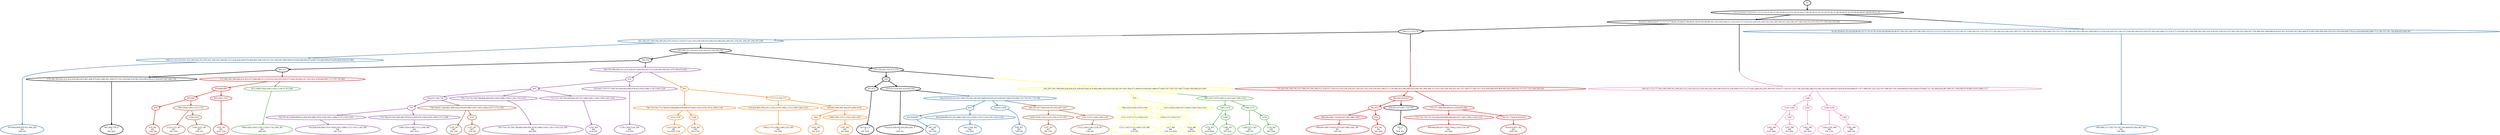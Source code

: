 digraph T {
	{
		rank=same
		117 [penwidth=3,colorscheme=set19,color=0,label="750_P\nP\n76% 0%"]
		113 [penwidth=3,colorscheme=set19,color=0,label="687;696;708_P\nP\n0% 46%"]
		109 [penwidth=3,colorscheme=set19,color=0,label="397;412_P\nP\n0% 54%"]
		107 [penwidth=3,colorscheme=set19,color=0,label="416;425;438;445;454;462;481_P\nP\n24% 0%"]
		104 [penwidth=3,colorscheme=set19,color=1,label="869;944;963;977;1041;1062;1126;1154_M1\nM1\n0% 38%"]
		102 [penwidth=3,colorscheme=set19,color=1,label="819;835;853_M1\nM1\n29% 0%"]
		99 [penwidth=3,colorscheme=set19,color=1,label="660;681;699;724;822;872;947;980;1002_M1\nM1\n16% 0%"]
		97 [penwidth=3,colorscheme=set19,color=1,label="670_M1\nM1\n0% 50%"]
		93 [penwidth=3,colorscheme=set19,color=1,label="979_M1\nM1\n14% 0%"]
		91 [penwidth=3,colorscheme=set19,color=1,label="1021_M1\nM1\n41% 12%"]
		88 [penwidth=3,colorscheme=set19,color=2,label="897_M2\nM2\n0% 23%"]
		86 [penwidth=3,colorscheme=set19,color=2,label="1243;1244_M2\nM2\n0% 30%"]
		84 [penwidth=3,colorscheme=set19,color=2,label="938_M2\nM2\n74% 0%"]
		82 [penwidth=3,colorscheme=set19,color=2,label="876;894;909;936;951;984_M2\nM2\n26% 0%"]
		81 [penwidth=3,colorscheme=set19,color=2,label="682;689;713;728;755;781;794;809;855;892;967_M2\nM2\n0% 46%"]
		80 [penwidth=3,colorscheme=set19,color=3,label="1000;1020;1043;1103;1156;1179;1260_M3\nM3\n39% 0%"]
		78 [penwidth=3,colorscheme=set19,color=3,label="1274_M3\nM3\n43% 46%"]
		76 [penwidth=3,colorscheme=set19,color=3,label="1280_M3\nM3\n0% 22%"]
		74 [penwidth=3,colorscheme=set19,color=3,label="1268;1273_M3\nM3\n18% 0%"]
		72 [penwidth=3,colorscheme=set19,color=3,label="1278_M3\nM3\n0% 32%"]
		66 [penwidth=3,colorscheme=set19,color=4,label="914;928;956;988;1010;1028;1051;1066;1132;1161;1183_M4\nM4\n0% 31%"]
		64 [penwidth=3,colorscheme=set19,color=4,label="1008;1050;1090;1131;1206_M4\nM4\n18% 21%"]
		62 [penwidth=3,colorscheme=set19,color=4,label="705;716;732;760;798;864;900;958;1029;1089;1108;1129;1159;1225_M4\nM4\n0% 48%"]
		60 [penwidth=3,colorscheme=set19,color=4,label="1254_M4\nM4\n61% 0%"]
		58 [penwidth=3,colorscheme=set19,color=4,label="1130;1204;1226_M4\nM4\n21% 0%"]
		54 [penwidth=3,colorscheme=set19,color=5,label="1233;1250_M5\nM5\n1e+02% 21%"]
		52 [penwidth=3,colorscheme=set19,color=5,label="1249_M5\nM5\n0% 17%"]
		49 [penwidth=3,colorscheme=set19,color=5,label="1092;1135;1208;1246;1255_M5\nM5\n0% 20%"]
		46 [penwidth=3,colorscheme=set19,color=5,label="1052_M5\nM5\n0% 21%"]
		44 [penwidth=3,colorscheme=set19,color=5,label="1207_M5\nM5\n0% 20%"]
		40 [penwidth=3,colorscheme=set19,color=6,label="1121;1147;1172;1194;1218_M6\nM6\n27% 0%"]
		38 [penwidth=3,colorscheme=set19,color=6,label="1217_M6\nM6\n37% 1e+02%"]
		36 [penwidth=3,colorscheme=set19,color=6,label="1216_M6\nM6\n36% 0%"]
		35 [penwidth=3,colorscheme=set19,color=7,label="1195_M7\nM7\n0% 12%"]
		33 [penwidth=3,colorscheme=set19,color=7,label="1237_M7\nM7\n71% 0%"]
		32 [penwidth=3,colorscheme=set19,color=7,label="1125;1153_M7\nM7\n0% 74%"]
		30 [penwidth=3,colorscheme=set19,color=7,label="1199;1221_M7\nM7\n14% 0%"]
		28 [penwidth=3,colorscheme=set19,color=7,label="1197_M7\nM7\n0% 13%"]
		26 [penwidth=3,colorscheme=set19,color=7,label="1122;1149;1196;1238_M7\nM7\n15% 0%"]
		23 [penwidth=3,colorscheme=set19,color=8,label="1265_M8\nM8\n42% 28%"]
		21 [penwidth=3,colorscheme=set19,color=8,label="1287_M8\nM8\n0% 26%"]
		19 [penwidth=3,colorscheme=set19,color=8,label="1283_M8\nM8\n0% 34%"]
		17 [penwidth=3,colorscheme=set19,color=8,label="1240;1259_M8\nM8\n0% 12%"]
		15 [penwidth=3,colorscheme=set19,color=8,label="1282_M8\nM8\n58% 0%"]
	}
	122 [penwidth=3,colorscheme=set19,color=0,label="GL"]
	121 [penwidth=3,colorscheme=set19,color=0,label="0;1;2;3;4;5;6;7;8;9;10;11;12;13;14;15;16;17;18;19;20;21;22;23;24;25;26;27;28;29;30;31;32;33;34;35;36;37;38;39;40;41;42;43;44;45;46;47;48;49;50;51;52"]
	120 [penwidth=3,colorscheme=set19,color=0,label="53;55;57;58;62;64;67;71;73;75;77;80;81;83;84;87;89;90;91;92;93;95;98;99;101;103;105;106;111;114;116;117;119;122;124;125;129;132;134;136;138;141;142;146;147;148;150;152;153;155;157;159;162;163;165"]
	119 [penwidth=3,colorscheme=set19,color=0,label="169;171;173;176"]
	118 [penwidth=3,colorscheme=set19,color=1,label="586;587;619;627"]
	116 [penwidth=3,colorscheme=set19,color=0,label="349;354"]
	115 [penwidth=3,colorscheme=set19,color=0,label="364;371"]
	114 [penwidth=3,colorscheme=set19,color=0,label="379;384;395;403;410;430;436;443;452;461;468;479;491;496;501;509;527;532;539;544;554;582;592;600;636;637;658;667;687;696;708"]
	112 [penwidth=3,colorscheme=set19,color=0,label="353;356;363;370;373;374"]
	111 [penwidth=3,colorscheme=set19,color=0,label="390"]
	110 [penwidth=3,colorscheme=set19,color=0,label="397;412"]
	108 [penwidth=3,colorscheme=set19,color=0,label="416;425;438;445;454;462;481"]
	106 [penwidth=3,colorscheme=set19,color=1,label="572;577;588;596;605;611;650;659;668"]
	105 [penwidth=3,colorscheme=set19,color=1,label="710;722;739;752;763;820;836;869;944;963;977;1041;1062;1126;1154"]
	103 [penwidth=3,colorscheme=set19,color=1,label="738;751;778;819;835;853"]
	101 [penwidth=3,colorscheme=set19,color=1,label="642;651"]
	100 [penwidth=3,colorscheme=set19,color=1,label="660;681;699;724;822;872;947;980;1002"]
	98 [penwidth=3,colorscheme=set19,color=1,label="670"]
	96 [penwidth=3,colorscheme=set19,color=1,label="854;888;889"]
	95 [penwidth=3,colorscheme=set19,color=1,label="918;946"]
	94 [penwidth=3,colorscheme=set19,color=1,label="979"]
	92 [penwidth=3,colorscheme=set19,color=1,label="945;1001;1021"]
	90 [penwidth=3,colorscheme=set19,color=2,label="810"]
	89 [penwidth=3,colorscheme=set19,color=2,label="825;859;897"]
	87 [penwidth=3,colorscheme=set19,color=2,label="842;858;896;922;953;968;1005;1023;1085;1105;1128;1181;1243;1244"]
	85 [penwidth=3,colorscheme=set19,color=2,label="824;911;938"]
	83 [penwidth=3,colorscheme=set19,color=2,label="309;311;315;319;321;335;340;342;351;359;361;368;382;389;401;413;434;442;449;476;489;495;506;520;537;551;562;567;580;598;614;628;646;662;674;690;703;840;856;876;894;909;936;951;984"]
	79 [penwidth=3,colorscheme=set19,color=3,label="1262;1274"]
	77 [penwidth=3,colorscheme=set19,color=3,label="1280"]
	75 [penwidth=3,colorscheme=set19,color=3,label="1268;1273"]
	73 [penwidth=3,colorscheme=set19,color=3,label="1278"]
	71 [penwidth=3,colorscheme=set19,color=4,label="635"]
	70 [penwidth=3,colorscheme=set19,color=4,label="647"]
	69 [penwidth=3,colorscheme=set19,color=4,label="654;675;704;730"]
	68 [penwidth=3,colorscheme=set19,color=4,label="743"]
	67 [penwidth=3,colorscheme=set19,color=4,label="759;797;813;846;899;914;928;956;988;1010;1028;1051;1066;1132;1161;1183"]
	65 [penwidth=3,colorscheme=set19,color=4,label="770;784;812;827;845;862;879;913;926;970;1008;1050;1090;1131;1206"]
	63 [penwidth=3,colorscheme=set19,color=4,label="705;716;732;760;798;864;900;958;1029;1089;1108;1129;1159;1225"]
	61 [penwidth=3,colorscheme=set19,color=4,label="715;731;744;785;828;863;957;971;989;1087;1106;1160;1245;1254"]
	59 [penwidth=3,colorscheme=set19,color=4,label="653;683;729;757;768;783;826;843;860;878;923;954;1006;1130;1204;1226"]
	57 [penwidth=3,colorscheme=set19,color=5,label="691"]
	56 [penwidth=3,colorscheme=set19,color=5,label="706;718;761;772;786;815;848;866;930;960;974;993;1014;1035;1074;1095;1140"]
	55 [penwidth=3,colorscheme=set19,color=5,label="1233;1250"]
	53 [penwidth=3,colorscheme=set19,color=5,label="1249"]
	51 [penwidth=3,colorscheme=set19,color=5,label="717;733;745;771"]
	50 [penwidth=3,colorscheme=set19,color=5,label="814;830;881;959;1011;1053;1070;1092;1135;1208;1246;1255"]
	48 [penwidth=3,colorscheme=set19,color=5,label="829;847;865;901;942;972;990;1030"]
	47 [penwidth=3,colorscheme=set19,color=5,label="1052"]
	45 [penwidth=3,colorscheme=set19,color=5,label="1069;1091;1111;1163;1185;1207"]
	43 [penwidth=3,colorscheme=set19,color=6,label="975"]
	42 [penwidth=3,colorscheme=set19,color=6,label="996;1016;1059;1078;1100"]
	41 [penwidth=3,colorscheme=set19,color=6,label="1121;1147;1172;1194;1218"]
	39 [penwidth=3,colorscheme=set19,color=6,label="1146;1171;1193;1217"]
	37 [penwidth=3,colorscheme=set19,color=6,label="1015;1038;1058;1077;1099;1169;1192;1216"]
	34 [penwidth=3,colorscheme=set19,color=7,label="1237"]
	31 [penwidth=3,colorscheme=set19,color=7,label="1199;1221"]
	29 [penwidth=3,colorscheme=set19,color=7,label="1039;1079;1102;1123;1150;1174;1197"]
	27 [penwidth=3,colorscheme=set19,color=7,label="1101;1122;1149;1196;1238"]
	25 [penwidth=3,colorscheme=set19,color=8,label="1200"]
	24 [penwidth=3,colorscheme=set19,color=8,label="1241;1265"]
	22 [penwidth=3,colorscheme=set19,color=8,label="1287"]
	20 [penwidth=3,colorscheme=set19,color=8,label="1283"]
	18 [penwidth=3,colorscheme=set19,color=8,label="1240;1259"]
	16 [penwidth=3,colorscheme=set19,color=8,label="1282"]
	14 [penwidth=3,colorscheme=set19,color=3,label="995;1057;1075;1097;1119;1144;1190;1214"]
	13 [penwidth=3,colorscheme=set19,color=7,label="758;769;811;844;861;898;924;939;955;985;1007;1025;1048;1107;1173;1195"]
	12 [penwidth=3,colorscheme=set19,color=7,label="841;857;877;895;910;937;952;997;1017"]
	11 [penwidth=3,colorscheme=set19,color=0,label="303;306;312;316;322;326;330;333;338;343;346"]
	10 [penwidth=3,colorscheme=set19,color=3,label="871;1000;1020;1043;1103;1156;1179;1260"]
	9 [penwidth=3,colorscheme=set19,color=7,label="964;1044;1063;1125;1153"]
	8 [penwidth=3,colorscheme=set19,color=0,label="634;643;671;697;736;750"]
	7 [penwidth=3,colorscheme=set19,color=8,label="166;167;172;177;183;186;188;191;200;205;215;218;220;222;226;240;242;246;248;250;253;258;268;270;273;275;282;288;292;295;300;307;310;317;320;327;331;336;339;344;348;352;362;393;402;409;423;429;450;459;466;471;477;484;507;521;552;557;568;581;591;599;606;655;663;664;679;688;721;791;804;834;867;885;917;943;962;976;999;1019;1080;1177"]
	6 [penwidth=3,colorscheme=set19,color=6,label="381;387;391;398;406;420;426;431;439;455;463;474;482;486;524;529;534;542;547;561;564;571;604;610;626;641;666;677;695;707;720;735;748;775;801;850;884;931;961"]
	5 [penwidth=3,colorscheme=set19,color=2,label="502;516;523;533;541;546;570;585;595;603;609;618;625;633;640;657;665;676;694;719;734;747;774;796"]
	4 [penwidth=3,colorscheme=set19,color=1,label="375;380;385;396;404;414;453;473;480;485;511;514;522;545;555;559;575;584;593;601;617;623;631;639;648;685;723;765;792;806"]
	3 [penwidth=3,colorscheme=set19,color=4,label="360;376;386;405;411;415;424;437;444;492;497;515;528;540;560;563;576;590;615;629"]
	2 [penwidth=3,colorscheme=set19,color=2,label="54;56;59;60;61;63;65;66;68;69;70;72;74;76;78;79;82;85;86;88;94;96;97;100;102;104;107;108;109;110;112;113;115;118;120;121;123;126;127;128;130;131;133;135;137;139;140;143;144;145;149;151;154;156;158;160;161;164;168;170;174;175;178;180;192;193;196;201;206;209;213;216;219;225;231;234;237;239;245;249;252;256;257;263;265;269;272;274;277;279;285;291;294;299;302;305;314;318;325;329;332;337;345;350;355;358;367;378;388;392;399;408;418;421;427;433;447;457;465;469;475;487;494;499;504;518;525;530;549;566;578;612;620;644;682;689;713;728;755;781;794;809;855;892;967"]
	1 [penwidth=3,colorscheme=set19,color=2,label="181;184;187;189;194;199;202;207;210;211;214;217;221;223;228;229;233;244;255;260;262;264;267;278;281;284;287;290;297;298"]
	0 [penwidth=3,colorscheme=set19,color=1,label="179;182;185;190;195;197;198;203;204;208;212;224;227;230;232;235;236;238;241;243;247;251;254;259;261;266;271;276;280;283;286;289;293;296;301;304;308;313;323;324;328;334;341;347;357;365;377;407;417;432;440;446;456;464;483;493;498;503;512;517;535;548;556;565"]
	122 -> 121 [penwidth=3,colorscheme=set19,color=0]
	121 -> 120 [penwidth=3,colorscheme=set19,color=0]
	121 -> 2 [penwidth=3,colorscheme=set19,color="0;0.5:2"]
	120 -> 119 [penwidth=3,colorscheme=set19,color=0]
	120 -> 7 [penwidth=3,colorscheme=set19,color="0;0.5:8"]
	119 -> 1 [penwidth=3,colorscheme=set19,color="0;0.5:2"]
	119 -> 0 [penwidth=3,colorscheme=set19,color="0;0.5:1"]
	118 -> 101 [penwidth=3,colorscheme=set19,color=1]
	118 -> 8 [penwidth=3,colorscheme=set19,color="1;0.5:0"]
	116 -> 115 [penwidth=3,colorscheme=set19,color=0]
	116 -> 3 [penwidth=3,colorscheme=set19,color="0;0.5:4"]
	115 -> 114 [penwidth=3,colorscheme=set19,color=0]
	115 -> 4 [penwidth=3,colorscheme=set19,color="0;0.5:1"]
	114 -> 113 [penwidth=3,colorscheme=set19,color=0]
	112 -> 111 [penwidth=3,colorscheme=set19,color=0]
	112 -> 6 [penwidth=3,colorscheme=set19,color="0;0.5:6"]
	111 -> 110 [penwidth=3,colorscheme=set19,color=0]
	111 -> 108 [penwidth=3,colorscheme=set19,color=0]
	110 -> 109 [penwidth=3,colorscheme=set19,color=0]
	108 -> 107 [penwidth=3,colorscheme=set19,color=0]
	108 -> 5 [penwidth=3,colorscheme=set19,color="0;0.5:2"]
	106 -> 103 [penwidth=3,colorscheme=set19,color=1]
	106 -> 105 [penwidth=3,colorscheme=set19,color=1]
	105 -> 104 [penwidth=3,colorscheme=set19,color=1]
	103 -> 102 [penwidth=3,colorscheme=set19,color=1]
	101 -> 100 [penwidth=3,colorscheme=set19,color=1]
	101 -> 98 [penwidth=3,colorscheme=set19,color=1]
	100 -> 99 [penwidth=3,colorscheme=set19,color=1]
	98 -> 97 [penwidth=3,colorscheme=set19,color=1]
	96 -> 92 [penwidth=3,colorscheme=set19,color=1]
	96 -> 95 [penwidth=3,colorscheme=set19,color=1]
	95 -> 94 [penwidth=3,colorscheme=set19,color=1]
	95 -> 9 [penwidth=3,colorscheme=set19,color="1;0.5:7"]
	94 -> 93 [penwidth=3,colorscheme=set19,color=1]
	92 -> 91 [penwidth=3,colorscheme=set19,color=1]
	90 -> 87 [penwidth=3,colorscheme=set19,color=2]
	90 -> 89 [penwidth=3,colorscheme=set19,color=2]
	89 -> 88 [penwidth=3,colorscheme=set19,color=2]
	87 -> 86 [penwidth=3,colorscheme=set19,color=2]
	85 -> 84 [penwidth=3,colorscheme=set19,color=2]
	83 -> 82 [penwidth=3,colorscheme=set19,color=2]
	79 -> 78 [penwidth=3,colorscheme=set19,color=3]
	79 -> 77 [penwidth=3,colorscheme=set19,color=3]
	77 -> 76 [penwidth=3,colorscheme=set19,color=3]
	75 -> 74 [penwidth=3,colorscheme=set19,color=3]
	75 -> 73 [penwidth=3,colorscheme=set19,color=3]
	73 -> 72 [penwidth=3,colorscheme=set19,color=3]
	71 -> 70 [penwidth=3,colorscheme=set19,color=4]
	71 -> 59 [penwidth=3,colorscheme=set19,color=4]
	70 -> 63 [penwidth=3,colorscheme=set19,color=4]
	70 -> 61 [penwidth=3,colorscheme=set19,color=4]
	70 -> 69 [penwidth=3,colorscheme=set19,color=4]
	69 -> 68 [penwidth=3,colorscheme=set19,color=4]
	69 -> 13 [penwidth=3,colorscheme=set19,color="4;0.5:7"]
	68 -> 65 [penwidth=3,colorscheme=set19,color=4]
	68 -> 67 [penwidth=3,colorscheme=set19,color=4]
	67 -> 66 [penwidth=3,colorscheme=set19,color=4]
	65 -> 64 [penwidth=3,colorscheme=set19,color=4]
	63 -> 62 [penwidth=3,colorscheme=set19,color=4]
	61 -> 60 [penwidth=3,colorscheme=set19,color=4]
	59 -> 58 [penwidth=3,colorscheme=set19,color=4]
	57 -> 51 [penwidth=3,colorscheme=set19,color=5]
	57 -> 56 [penwidth=3,colorscheme=set19,color=5]
	56 -> 55 [penwidth=3,colorscheme=set19,color=5]
	56 -> 53 [penwidth=3,colorscheme=set19,color=5]
	55 -> 54 [penwidth=3,colorscheme=set19,color=5]
	53 -> 52 [penwidth=3,colorscheme=set19,color=5]
	51 -> 48 [penwidth=3,colorscheme=set19,color=5]
	51 -> 50 [penwidth=3,colorscheme=set19,color=5]
	50 -> 49 [penwidth=3,colorscheme=set19,color=5]
	48 -> 47 [penwidth=3,colorscheme=set19,color=5]
	48 -> 45 [penwidth=3,colorscheme=set19,color=5]
	47 -> 46 [penwidth=3,colorscheme=set19,color=5]
	45 -> 44 [penwidth=3,colorscheme=set19,color=5]
	43 -> 37 [penwidth=3,colorscheme=set19,color=6]
	43 -> 42 [penwidth=3,colorscheme=set19,color=6]
	42 -> 41 [penwidth=3,colorscheme=set19,color=6]
	42 -> 39 [penwidth=3,colorscheme=set19,color=6]
	41 -> 40 [penwidth=3,colorscheme=set19,color=6]
	39 -> 38 [penwidth=3,colorscheme=set19,color=6]
	37 -> 36 [penwidth=3,colorscheme=set19,color=6]
	34 -> 33 [penwidth=3,colorscheme=set19,color=7]
	31 -> 30 [penwidth=3,colorscheme=set19,color=7]
	29 -> 28 [penwidth=3,colorscheme=set19,color=7]
	27 -> 26 [penwidth=3,colorscheme=set19,color=7]
	25 -> 20 [penwidth=3,colorscheme=set19,color=8]
	25 -> 24 [penwidth=3,colorscheme=set19,color=8]
	24 -> 23 [penwidth=3,colorscheme=set19,color=8]
	24 -> 22 [penwidth=3,colorscheme=set19,color=8]
	22 -> 21 [penwidth=3,colorscheme=set19,color=8]
	20 -> 19 [penwidth=3,colorscheme=set19,color=8]
	18 -> 17 [penwidth=3,colorscheme=set19,color=8]
	18 -> 16 [penwidth=3,colorscheme=set19,color=8]
	16 -> 15 [penwidth=3,colorscheme=set19,color=8]
	14 -> 79 [penwidth=3,colorscheme=set19,color=3]
	14 -> 75 [penwidth=3,colorscheme=set19,color=3]
	13 -> 35 [penwidth=3,colorscheme=set19,color=7]
	13 -> 34 [penwidth=3,colorscheme=set19,color=7]
	12 -> 29 [penwidth=3,colorscheme=set19,color=7]
	12 -> 27 [penwidth=3,colorscheme=set19,color=7]
	11 -> 116 [penwidth=3,colorscheme=set19,color=0]
	11 -> 112 [penwidth=3,colorscheme=set19,color=0]
	10 -> 80 [penwidth=3,colorscheme=set19,color=3]
	9 -> 32 [penwidth=3,colorscheme=set19,color=7]
	9 -> 31 [penwidth=3,colorscheme=set19,color=7]
	8 -> 117 [penwidth=3,colorscheme=set19,color=0]
	7 -> 25 [penwidth=3,colorscheme=set19,color=8]
	7 -> 18 [penwidth=3,colorscheme=set19,color=8]
	6 -> 43 [penwidth=3,colorscheme=set19,color=6]
	6 -> 14 [penwidth=3,colorscheme=set19,color="6;0.5:3"]
	5 -> 90 [penwidth=3,colorscheme=set19,color=2]
	5 -> 85 [penwidth=3,colorscheme=set19,color=2]
	5 -> 12 [penwidth=3,colorscheme=set19,color="2;0.5:7"]
	4 -> 96 [penwidth=3,colorscheme=set19,color=1]
	4 -> 10 [penwidth=3,colorscheme=set19,color="1;0.5:3"]
	3 -> 71 [penwidth=3,colorscheme=set19,color=4]
	3 -> 57 [penwidth=3,colorscheme=set19,color="4;0.5:5"]
	2 -> 81 [penwidth=3,colorscheme=set19,color=2]
	1 -> 83 [penwidth=3,colorscheme=set19,color=2]
	1 -> 11 [penwidth=3,colorscheme=set19,color="2;0.5:0"]
	0 -> 118 [penwidth=3,colorscheme=set19,color=1]
	0 -> 106 [penwidth=3,colorscheme=set19,color=1]
}
